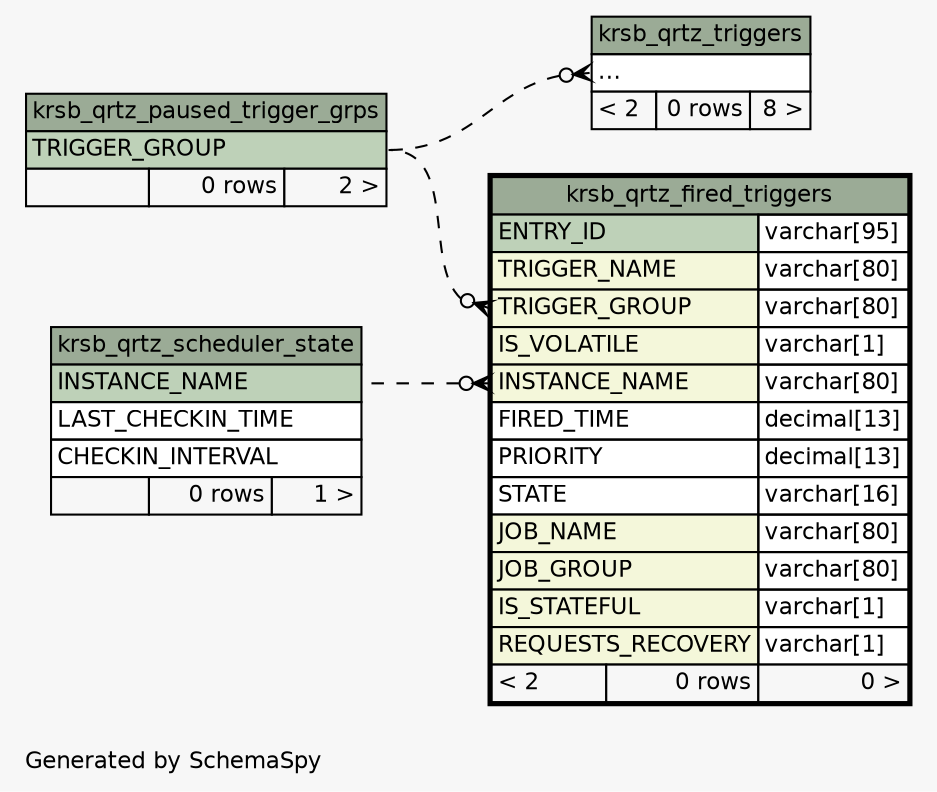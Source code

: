 // dot 2.28.0 on Mac OS X 10.7.2
// SchemaSpy rev 590
digraph "impliedTwoDegreesRelationshipsDiagram" {
  graph [
    rankdir="RL"
    bgcolor="#f7f7f7"
    label="\nGenerated by SchemaSpy"
    labeljust="l"
    nodesep="0.18"
    ranksep="0.46"
    fontname="Helvetica"
    fontsize="11"
  ];
  node [
    fontname="Helvetica"
    fontsize="11"
    shape="plaintext"
  ];
  edge [
    arrowsize="0.8"
  ];
  "krsb_qrtz_fired_triggers":"INSTANCE_NAME":w -> "krsb_qrtz_scheduler_state":"INSTANCE_NAME":e [arrowhead=none dir=back arrowtail=crowodot style=dashed];
  "krsb_qrtz_fired_triggers":"TRIGGER_GROUP":w -> "krsb_qrtz_paused_trigger_grps":"TRIGGER_GROUP":e [arrowhead=none dir=back arrowtail=crowodot style=dashed];
  "krsb_qrtz_triggers":"elipses":w -> "krsb_qrtz_paused_trigger_grps":"TRIGGER_GROUP":e [arrowhead=none dir=back arrowtail=crowodot style=dashed];
  "krsb_qrtz_fired_triggers" [
    label=<
    <TABLE BORDER="2" CELLBORDER="1" CELLSPACING="0" BGCOLOR="#ffffff">
      <TR><TD COLSPAN="3" BGCOLOR="#9bab96" ALIGN="CENTER">krsb_qrtz_fired_triggers</TD></TR>
      <TR><TD PORT="ENTRY_ID" COLSPAN="2" BGCOLOR="#bed1b8" ALIGN="LEFT">ENTRY_ID</TD><TD PORT="ENTRY_ID.type" ALIGN="LEFT">varchar[95]</TD></TR>
      <TR><TD PORT="TRIGGER_NAME" COLSPAN="2" BGCOLOR="#f4f7da" ALIGN="LEFT">TRIGGER_NAME</TD><TD PORT="TRIGGER_NAME.type" ALIGN="LEFT">varchar[80]</TD></TR>
      <TR><TD PORT="TRIGGER_GROUP" COLSPAN="2" BGCOLOR="#f4f7da" ALIGN="LEFT">TRIGGER_GROUP</TD><TD PORT="TRIGGER_GROUP.type" ALIGN="LEFT">varchar[80]</TD></TR>
      <TR><TD PORT="IS_VOLATILE" COLSPAN="2" BGCOLOR="#f4f7da" ALIGN="LEFT">IS_VOLATILE</TD><TD PORT="IS_VOLATILE.type" ALIGN="LEFT">varchar[1]</TD></TR>
      <TR><TD PORT="INSTANCE_NAME" COLSPAN="2" BGCOLOR="#f4f7da" ALIGN="LEFT">INSTANCE_NAME</TD><TD PORT="INSTANCE_NAME.type" ALIGN="LEFT">varchar[80]</TD></TR>
      <TR><TD PORT="FIRED_TIME" COLSPAN="2" ALIGN="LEFT">FIRED_TIME</TD><TD PORT="FIRED_TIME.type" ALIGN="LEFT">decimal[13]</TD></TR>
      <TR><TD PORT="PRIORITY" COLSPAN="2" ALIGN="LEFT">PRIORITY</TD><TD PORT="PRIORITY.type" ALIGN="LEFT">decimal[13]</TD></TR>
      <TR><TD PORT="STATE" COLSPAN="2" ALIGN="LEFT">STATE</TD><TD PORT="STATE.type" ALIGN="LEFT">varchar[16]</TD></TR>
      <TR><TD PORT="JOB_NAME" COLSPAN="2" BGCOLOR="#f4f7da" ALIGN="LEFT">JOB_NAME</TD><TD PORT="JOB_NAME.type" ALIGN="LEFT">varchar[80]</TD></TR>
      <TR><TD PORT="JOB_GROUP" COLSPAN="2" BGCOLOR="#f4f7da" ALIGN="LEFT">JOB_GROUP</TD><TD PORT="JOB_GROUP.type" ALIGN="LEFT">varchar[80]</TD></TR>
      <TR><TD PORT="IS_STATEFUL" COLSPAN="2" BGCOLOR="#f4f7da" ALIGN="LEFT">IS_STATEFUL</TD><TD PORT="IS_STATEFUL.type" ALIGN="LEFT">varchar[1]</TD></TR>
      <TR><TD PORT="REQUESTS_RECOVERY" COLSPAN="2" BGCOLOR="#f4f7da" ALIGN="LEFT">REQUESTS_RECOVERY</TD><TD PORT="REQUESTS_RECOVERY.type" ALIGN="LEFT">varchar[1]</TD></TR>
      <TR><TD ALIGN="LEFT" BGCOLOR="#f7f7f7">&lt; 2</TD><TD ALIGN="RIGHT" BGCOLOR="#f7f7f7">0 rows</TD><TD ALIGN="RIGHT" BGCOLOR="#f7f7f7">0 &gt;</TD></TR>
    </TABLE>>
    URL="krsb_qrtz_fired_triggers.html"
    tooltip="krsb_qrtz_fired_triggers"
  ];
  "krsb_qrtz_paused_trigger_grps" [
    label=<
    <TABLE BORDER="0" CELLBORDER="1" CELLSPACING="0" BGCOLOR="#ffffff">
      <TR><TD COLSPAN="3" BGCOLOR="#9bab96" ALIGN="CENTER">krsb_qrtz_paused_trigger_grps</TD></TR>
      <TR><TD PORT="TRIGGER_GROUP" COLSPAN="3" BGCOLOR="#bed1b8" ALIGN="LEFT">TRIGGER_GROUP</TD></TR>
      <TR><TD ALIGN="LEFT" BGCOLOR="#f7f7f7">  </TD><TD ALIGN="RIGHT" BGCOLOR="#f7f7f7">0 rows</TD><TD ALIGN="RIGHT" BGCOLOR="#f7f7f7">2 &gt;</TD></TR>
    </TABLE>>
    URL="krsb_qrtz_paused_trigger_grps.html"
    tooltip="krsb_qrtz_paused_trigger_grps"
  ];
  "krsb_qrtz_scheduler_state" [
    label=<
    <TABLE BORDER="0" CELLBORDER="1" CELLSPACING="0" BGCOLOR="#ffffff">
      <TR><TD COLSPAN="3" BGCOLOR="#9bab96" ALIGN="CENTER">krsb_qrtz_scheduler_state</TD></TR>
      <TR><TD PORT="INSTANCE_NAME" COLSPAN="3" BGCOLOR="#bed1b8" ALIGN="LEFT">INSTANCE_NAME</TD></TR>
      <TR><TD PORT="LAST_CHECKIN_TIME" COLSPAN="3" ALIGN="LEFT">LAST_CHECKIN_TIME</TD></TR>
      <TR><TD PORT="CHECKIN_INTERVAL" COLSPAN="3" ALIGN="LEFT">CHECKIN_INTERVAL</TD></TR>
      <TR><TD ALIGN="LEFT" BGCOLOR="#f7f7f7">  </TD><TD ALIGN="RIGHT" BGCOLOR="#f7f7f7">0 rows</TD><TD ALIGN="RIGHT" BGCOLOR="#f7f7f7">1 &gt;</TD></TR>
    </TABLE>>
    URL="krsb_qrtz_scheduler_state.html"
    tooltip="krsb_qrtz_scheduler_state"
  ];
  "krsb_qrtz_triggers" [
    label=<
    <TABLE BORDER="0" CELLBORDER="1" CELLSPACING="0" BGCOLOR="#ffffff">
      <TR><TD COLSPAN="3" BGCOLOR="#9bab96" ALIGN="CENTER">krsb_qrtz_triggers</TD></TR>
      <TR><TD PORT="elipses" COLSPAN="3" ALIGN="LEFT">...</TD></TR>
      <TR><TD ALIGN="LEFT" BGCOLOR="#f7f7f7">&lt; 2</TD><TD ALIGN="RIGHT" BGCOLOR="#f7f7f7">0 rows</TD><TD ALIGN="RIGHT" BGCOLOR="#f7f7f7">8 &gt;</TD></TR>
    </TABLE>>
    URL="krsb_qrtz_triggers.html"
    tooltip="krsb_qrtz_triggers"
  ];
}

